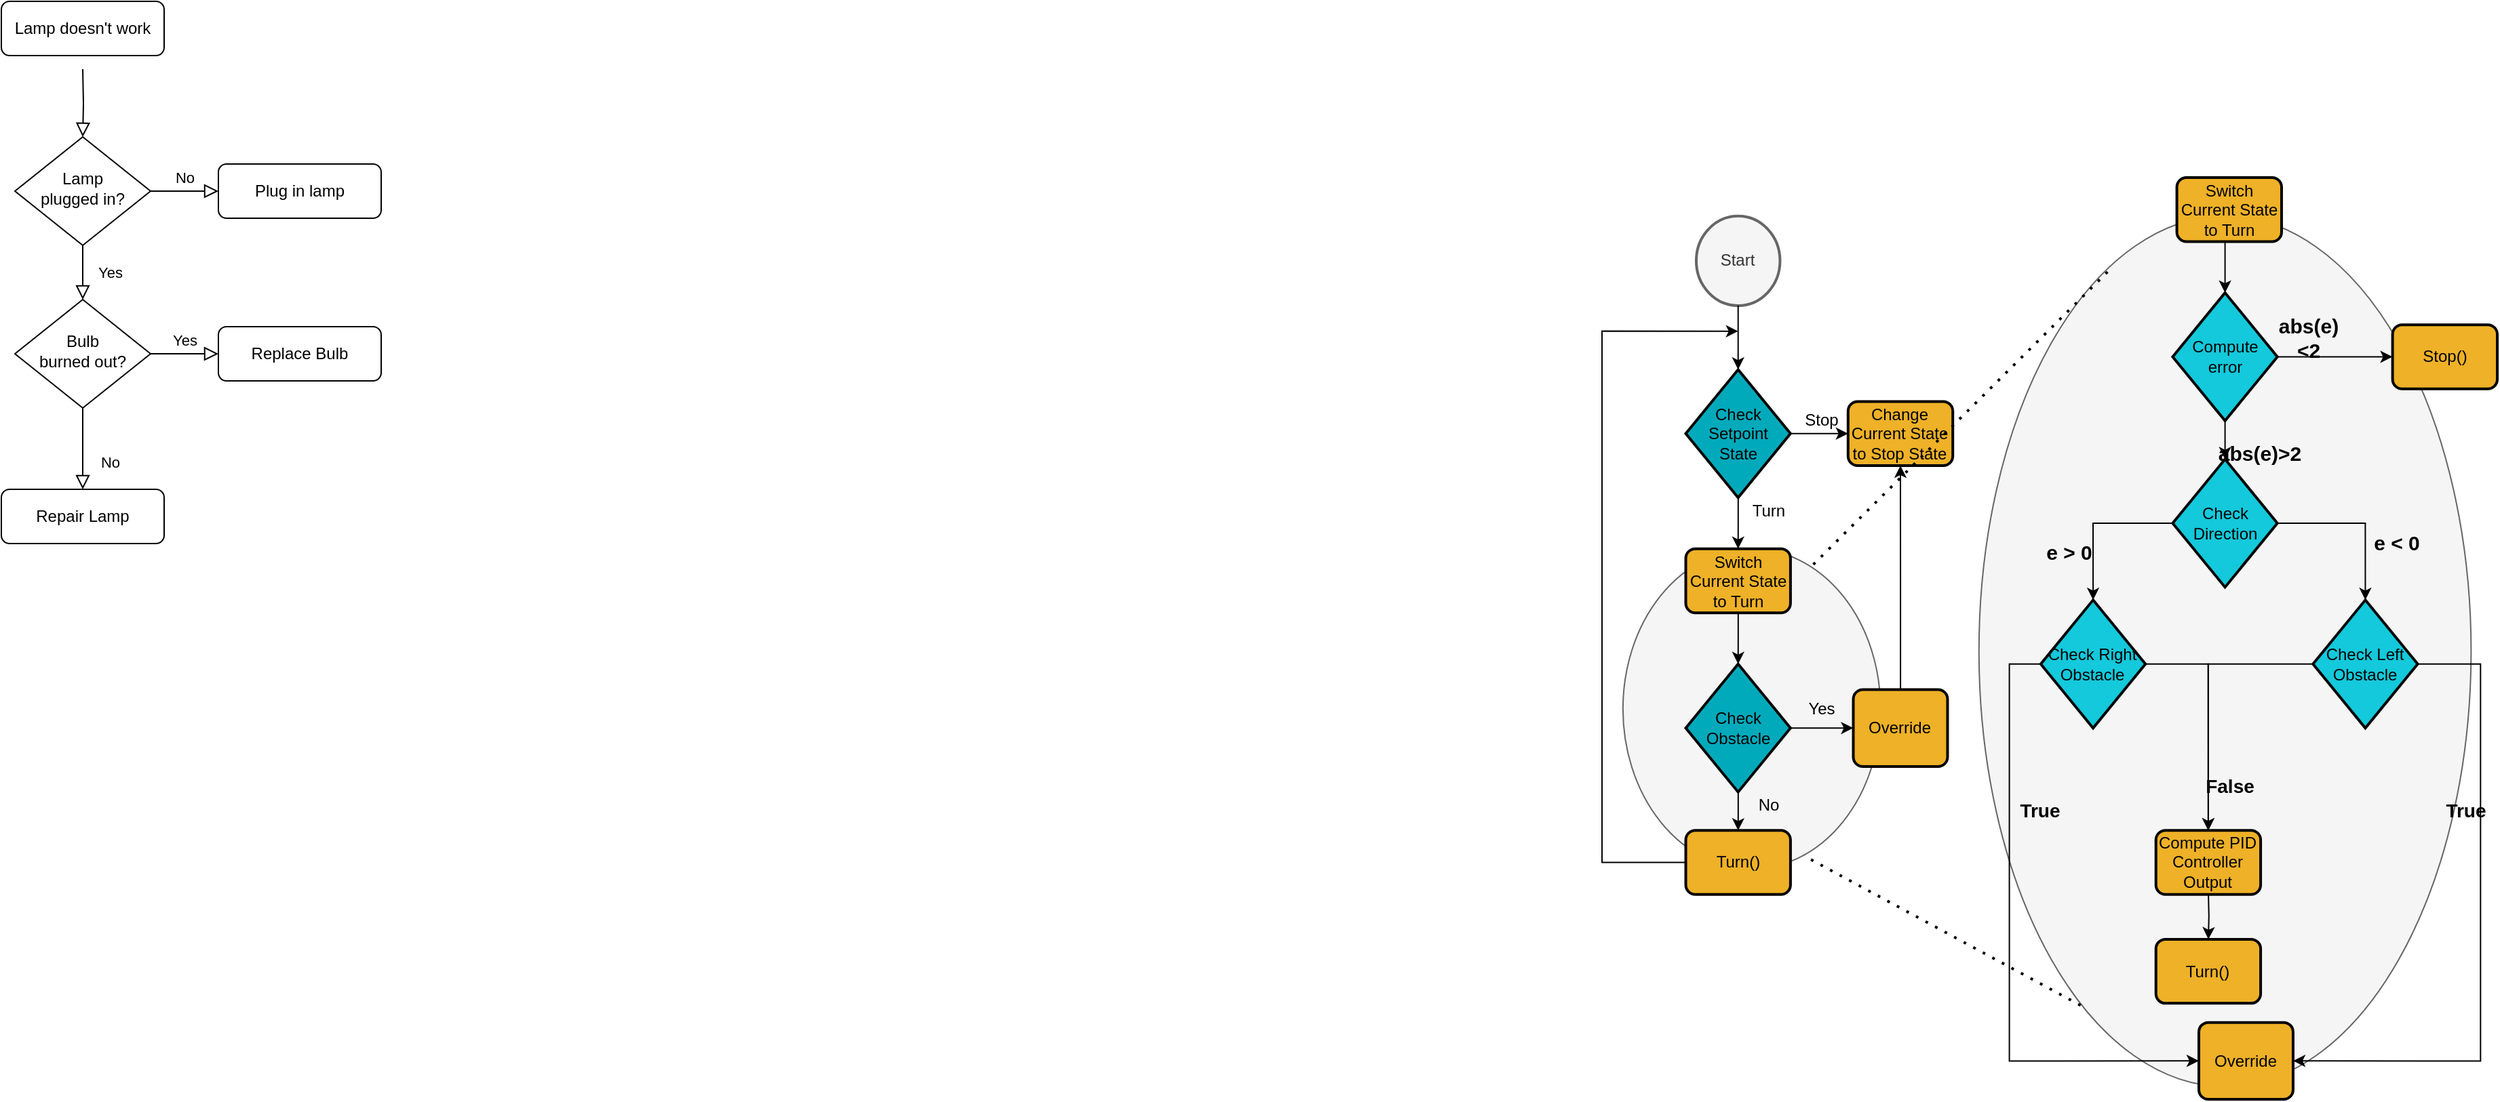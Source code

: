 <mxfile version="24.6.4" type="github">
  <diagram id="C5RBs43oDa-KdzZeNtuy" name="Page-1">
    <mxGraphModel dx="2514" dy="819" grid="1" gridSize="10" guides="1" tooltips="1" connect="1" arrows="1" fold="1" page="1" pageScale="1" pageWidth="827" pageHeight="1169" math="0" shadow="0">
      <root>
        <mxCell id="WIyWlLk6GJQsqaUBKTNV-0" />
        <mxCell id="WIyWlLk6GJQsqaUBKTNV-1" parent="WIyWlLk6GJQsqaUBKTNV-0" />
        <mxCell id="WIyWlLk6GJQsqaUBKTNV-2" value="" style="rounded=0;html=1;jettySize=auto;orthogonalLoop=1;fontSize=11;endArrow=block;endFill=0;endSize=8;strokeWidth=1;shadow=0;labelBackgroundColor=none;edgeStyle=orthogonalEdgeStyle;" parent="WIyWlLk6GJQsqaUBKTNV-1" target="WIyWlLk6GJQsqaUBKTNV-6" edge="1">
          <mxGeometry relative="1" as="geometry">
            <mxPoint x="-200" y="70.0" as="sourcePoint" />
          </mxGeometry>
        </mxCell>
        <mxCell id="WIyWlLk6GJQsqaUBKTNV-3" value="Lamp doesn&#39;t work" style="rounded=1;whiteSpace=wrap;html=1;fontSize=12;glass=0;strokeWidth=1;shadow=0;" parent="WIyWlLk6GJQsqaUBKTNV-1" vertex="1">
          <mxGeometry x="-260" y="20" width="120" height="40" as="geometry" />
        </mxCell>
        <mxCell id="WIyWlLk6GJQsqaUBKTNV-4" value="Yes" style="rounded=0;html=1;jettySize=auto;orthogonalLoop=1;fontSize=11;endArrow=block;endFill=0;endSize=8;strokeWidth=1;shadow=0;labelBackgroundColor=none;edgeStyle=orthogonalEdgeStyle;" parent="WIyWlLk6GJQsqaUBKTNV-1" source="WIyWlLk6GJQsqaUBKTNV-6" target="WIyWlLk6GJQsqaUBKTNV-10" edge="1">
          <mxGeometry y="20" relative="1" as="geometry">
            <mxPoint as="offset" />
          </mxGeometry>
        </mxCell>
        <mxCell id="WIyWlLk6GJQsqaUBKTNV-5" value="No" style="edgeStyle=orthogonalEdgeStyle;rounded=0;html=1;jettySize=auto;orthogonalLoop=1;fontSize=11;endArrow=block;endFill=0;endSize=8;strokeWidth=1;shadow=0;labelBackgroundColor=none;" parent="WIyWlLk6GJQsqaUBKTNV-1" source="WIyWlLk6GJQsqaUBKTNV-6" target="WIyWlLk6GJQsqaUBKTNV-7" edge="1">
          <mxGeometry y="10" relative="1" as="geometry">
            <mxPoint as="offset" />
          </mxGeometry>
        </mxCell>
        <mxCell id="WIyWlLk6GJQsqaUBKTNV-6" value="Lamp&lt;br&gt;plugged in?" style="rhombus;whiteSpace=wrap;html=1;shadow=0;fontFamily=Helvetica;fontSize=12;align=center;strokeWidth=1;spacing=6;spacingTop=-4;" parent="WIyWlLk6GJQsqaUBKTNV-1" vertex="1">
          <mxGeometry x="-250" y="120" width="100" height="80" as="geometry" />
        </mxCell>
        <mxCell id="WIyWlLk6GJQsqaUBKTNV-7" value="Plug in lamp" style="rounded=1;whiteSpace=wrap;html=1;fontSize=12;glass=0;strokeWidth=1;shadow=0;" parent="WIyWlLk6GJQsqaUBKTNV-1" vertex="1">
          <mxGeometry x="-100" y="140" width="120" height="40" as="geometry" />
        </mxCell>
        <mxCell id="WIyWlLk6GJQsqaUBKTNV-8" value="No" style="rounded=0;html=1;jettySize=auto;orthogonalLoop=1;fontSize=11;endArrow=block;endFill=0;endSize=8;strokeWidth=1;shadow=0;labelBackgroundColor=none;edgeStyle=orthogonalEdgeStyle;" parent="WIyWlLk6GJQsqaUBKTNV-1" source="WIyWlLk6GJQsqaUBKTNV-10" target="WIyWlLk6GJQsqaUBKTNV-11" edge="1">
          <mxGeometry x="0.333" y="20" relative="1" as="geometry">
            <mxPoint as="offset" />
          </mxGeometry>
        </mxCell>
        <mxCell id="WIyWlLk6GJQsqaUBKTNV-9" value="Yes" style="edgeStyle=orthogonalEdgeStyle;rounded=0;html=1;jettySize=auto;orthogonalLoop=1;fontSize=11;endArrow=block;endFill=0;endSize=8;strokeWidth=1;shadow=0;labelBackgroundColor=none;" parent="WIyWlLk6GJQsqaUBKTNV-1" source="WIyWlLk6GJQsqaUBKTNV-10" target="WIyWlLk6GJQsqaUBKTNV-12" edge="1">
          <mxGeometry y="10" relative="1" as="geometry">
            <mxPoint as="offset" />
          </mxGeometry>
        </mxCell>
        <mxCell id="WIyWlLk6GJQsqaUBKTNV-10" value="Bulb&lt;br&gt;burned out?" style="rhombus;whiteSpace=wrap;html=1;shadow=0;fontFamily=Helvetica;fontSize=12;align=center;strokeWidth=1;spacing=6;spacingTop=-4;" parent="WIyWlLk6GJQsqaUBKTNV-1" vertex="1">
          <mxGeometry x="-250" y="240" width="100" height="80" as="geometry" />
        </mxCell>
        <mxCell id="WIyWlLk6GJQsqaUBKTNV-11" value="Repair Lamp" style="rounded=1;whiteSpace=wrap;html=1;fontSize=12;glass=0;strokeWidth=1;shadow=0;" parent="WIyWlLk6GJQsqaUBKTNV-1" vertex="1">
          <mxGeometry x="-260" y="380" width="120" height="40" as="geometry" />
        </mxCell>
        <mxCell id="WIyWlLk6GJQsqaUBKTNV-12" value="Replace Bulb" style="rounded=1;whiteSpace=wrap;html=1;fontSize=12;glass=0;strokeWidth=1;shadow=0;" parent="WIyWlLk6GJQsqaUBKTNV-1" vertex="1">
          <mxGeometry x="-100" y="260" width="120" height="40" as="geometry" />
        </mxCell>
        <mxCell id="QeMwRIVXt9KX3GBJuxHm-9" value="" style="group" vertex="1" connectable="0" parent="WIyWlLk6GJQsqaUBKTNV-1">
          <mxGeometry x="920" y="150" width="660" height="680" as="geometry" />
        </mxCell>
        <mxCell id="QeMwRIVXt9KX3GBJuxHm-6" value="" style="ellipse;whiteSpace=wrap;html=1;fillColor=#f5f5f5;fontColor=#333333;strokeColor=#666666;" vertex="1" parent="QeMwRIVXt9KX3GBJuxHm-9">
          <mxGeometry x="277.895" y="28.333" width="362.807" height="642.222" as="geometry" />
        </mxCell>
        <mxCell id="QeMwRIVXt9KX3GBJuxHm-5" value="" style="ellipse;whiteSpace=wrap;html=1;fillColor=#f5f5f5;fontColor=#333333;strokeColor=#666666;" vertex="1" parent="QeMwRIVXt9KX3GBJuxHm-9">
          <mxGeometry x="15.439" y="273.889" width="189.895" height="236.111" as="geometry" />
        </mxCell>
        <mxCell id="4jITVnbDwjDfH4mT7TzJ-3" value="Change Current State to Stop State" style="rounded=1;whiteSpace=wrap;html=1;absoluteArcSize=1;arcSize=14;strokeWidth=2;fillColor=#eeb127;" parent="QeMwRIVXt9KX3GBJuxHm-9" vertex="1">
          <mxGeometry x="181.404" y="165.278" width="77.193" height="47.222" as="geometry" />
        </mxCell>
        <mxCell id="4jITVnbDwjDfH4mT7TzJ-4" value="Start" style="strokeWidth=2;html=1;shape=mxgraph.flowchart.start_2;whiteSpace=wrap;fillColor=#f5f5f5;strokeColor=#666666;fontColor=#333333;" parent="QeMwRIVXt9KX3GBJuxHm-9" vertex="1">
          <mxGeometry x="69.474" y="28.333" width="61.754" height="66.111" as="geometry" />
        </mxCell>
        <mxCell id="4jITVnbDwjDfH4mT7TzJ-16" style="edgeStyle=orthogonalEdgeStyle;rounded=0;orthogonalLoop=1;jettySize=auto;html=1;entryX=0;entryY=0.5;entryDx=0;entryDy=0;" parent="QeMwRIVXt9KX3GBJuxHm-9" source="4jITVnbDwjDfH4mT7TzJ-5" target="4jITVnbDwjDfH4mT7TzJ-3" edge="1">
          <mxGeometry relative="1" as="geometry" />
        </mxCell>
        <mxCell id="LLSXDayW7hjJtyxaxLPu-17" style="edgeStyle=orthogonalEdgeStyle;rounded=0;orthogonalLoop=1;jettySize=auto;html=1;entryX=0.5;entryY=0;entryDx=0;entryDy=0;" parent="QeMwRIVXt9KX3GBJuxHm-9" source="4jITVnbDwjDfH4mT7TzJ-5" target="LLSXDayW7hjJtyxaxLPu-16" edge="1">
          <mxGeometry relative="1" as="geometry" />
        </mxCell>
        <mxCell id="4jITVnbDwjDfH4mT7TzJ-5" value="Check Setpoint State" style="strokeWidth=2;html=1;shape=mxgraph.flowchart.decision;whiteSpace=wrap;fillColor=#00aabb;" parent="QeMwRIVXt9KX3GBJuxHm-9" vertex="1">
          <mxGeometry x="61.754" y="141.667" width="77.193" height="94.444" as="geometry" />
        </mxCell>
        <mxCell id="4jITVnbDwjDfH4mT7TzJ-18" style="edgeStyle=orthogonalEdgeStyle;rounded=0;orthogonalLoop=1;jettySize=auto;html=1;entryX=0.5;entryY=0;entryDx=0;entryDy=0;" parent="QeMwRIVXt9KX3GBJuxHm-9" source="4jITVnbDwjDfH4mT7TzJ-8" target="4jITVnbDwjDfH4mT7TzJ-13" edge="1">
          <mxGeometry relative="1" as="geometry" />
        </mxCell>
        <mxCell id="4jITVnbDwjDfH4mT7TzJ-20" style="edgeStyle=orthogonalEdgeStyle;rounded=0;orthogonalLoop=1;jettySize=auto;html=1;entryX=0;entryY=0.5;entryDx=0;entryDy=0;" parent="QeMwRIVXt9KX3GBJuxHm-9" source="4jITVnbDwjDfH4mT7TzJ-8" target="4jITVnbDwjDfH4mT7TzJ-14" edge="1">
          <mxGeometry relative="1" as="geometry" />
        </mxCell>
        <mxCell id="4jITVnbDwjDfH4mT7TzJ-8" value="Check Obstacle" style="strokeWidth=2;html=1;shape=mxgraph.flowchart.decision;whiteSpace=wrap;fillColor=#00aabb;" parent="QeMwRIVXt9KX3GBJuxHm-9" vertex="1">
          <mxGeometry x="61.754" y="358.889" width="77.193" height="94.444" as="geometry" />
        </mxCell>
        <mxCell id="4jITVnbDwjDfH4mT7TzJ-23" style="edgeStyle=orthogonalEdgeStyle;rounded=0;orthogonalLoop=1;jettySize=auto;html=1;" parent="QeMwRIVXt9KX3GBJuxHm-9" source="4jITVnbDwjDfH4mT7TzJ-13" edge="1">
          <mxGeometry relative="1" as="geometry">
            <mxPoint x="100.351" y="113.333" as="targetPoint" />
            <Array as="points">
              <mxPoint y="505.278" />
              <mxPoint y="113.333" />
            </Array>
          </mxGeometry>
        </mxCell>
        <mxCell id="4jITVnbDwjDfH4mT7TzJ-13" value="Turn()" style="rounded=1;whiteSpace=wrap;html=1;absoluteArcSize=1;arcSize=14;strokeWidth=2;fillColor=#eeb127;" parent="QeMwRIVXt9KX3GBJuxHm-9" vertex="1">
          <mxGeometry x="61.754" y="481.667" width="77.193" height="47.222" as="geometry" />
        </mxCell>
        <mxCell id="4jITVnbDwjDfH4mT7TzJ-21" style="edgeStyle=orthogonalEdgeStyle;rounded=0;orthogonalLoop=1;jettySize=auto;html=1;entryX=0.5;entryY=1;entryDx=0;entryDy=0;" parent="QeMwRIVXt9KX3GBJuxHm-9" source="4jITVnbDwjDfH4mT7TzJ-14" target="4jITVnbDwjDfH4mT7TzJ-3" edge="1">
          <mxGeometry relative="1" as="geometry" />
        </mxCell>
        <mxCell id="4jITVnbDwjDfH4mT7TzJ-14" value="Override" style="rounded=1;whiteSpace=wrap;html=1;absoluteArcSize=1;arcSize=14;strokeWidth=2;fillColor=#eeb127;" parent="QeMwRIVXt9KX3GBJuxHm-9" vertex="1">
          <mxGeometry x="185.263" y="377.778" width="69.474" height="56.667" as="geometry" />
        </mxCell>
        <mxCell id="4jITVnbDwjDfH4mT7TzJ-15" style="edgeStyle=orthogonalEdgeStyle;rounded=0;orthogonalLoop=1;jettySize=auto;html=1;entryX=0.5;entryY=0;entryDx=0;entryDy=0;entryPerimeter=0;" parent="QeMwRIVXt9KX3GBJuxHm-9" source="4jITVnbDwjDfH4mT7TzJ-4" target="4jITVnbDwjDfH4mT7TzJ-5" edge="1">
          <mxGeometry relative="1" as="geometry" />
        </mxCell>
        <mxCell id="4jITVnbDwjDfH4mT7TzJ-24" value="Stop" style="text;html=1;align=center;verticalAlign=middle;whiteSpace=wrap;rounded=0;" parent="QeMwRIVXt9KX3GBJuxHm-9" vertex="1">
          <mxGeometry x="138.947" y="165.278" width="46.316" height="28.333" as="geometry" />
        </mxCell>
        <mxCell id="4jITVnbDwjDfH4mT7TzJ-25" value="Yes" style="text;html=1;align=center;verticalAlign=middle;whiteSpace=wrap;rounded=0;" parent="QeMwRIVXt9KX3GBJuxHm-9" vertex="1">
          <mxGeometry x="138.947" y="377.778" width="46.316" height="28.333" as="geometry" />
        </mxCell>
        <mxCell id="4jITVnbDwjDfH4mT7TzJ-26" value="Turn" style="text;html=1;align=center;verticalAlign=middle;whiteSpace=wrap;rounded=0;" parent="QeMwRIVXt9KX3GBJuxHm-9" vertex="1">
          <mxGeometry x="100.351" y="231.389" width="46.316" height="28.333" as="geometry" />
        </mxCell>
        <mxCell id="LLSXDayW7hjJtyxaxLPu-0" value="Stop()" style="rounded=1;whiteSpace=wrap;html=1;absoluteArcSize=1;arcSize=14;strokeWidth=2;fillColor=#eeb127;" parent="QeMwRIVXt9KX3GBJuxHm-9" vertex="1">
          <mxGeometry x="582.807" y="108.611" width="77.193" height="47.222" as="geometry" />
        </mxCell>
        <mxCell id="LLSXDayW7hjJtyxaxLPu-2" style="edgeStyle=orthogonalEdgeStyle;rounded=0;orthogonalLoop=1;jettySize=auto;html=1;entryX=0;entryY=0.5;entryDx=0;entryDy=0;" parent="QeMwRIVXt9KX3GBJuxHm-9" source="LLSXDayW7hjJtyxaxLPu-3" target="LLSXDayW7hjJtyxaxLPu-0" edge="1">
          <mxGeometry relative="1" as="geometry" />
        </mxCell>
        <mxCell id="LLSXDayW7hjJtyxaxLPu-34" style="edgeStyle=orthogonalEdgeStyle;rounded=0;orthogonalLoop=1;jettySize=auto;html=1;startArrow=classic;startFill=1;endArrow=none;endFill=0;" parent="QeMwRIVXt9KX3GBJuxHm-9" source="LLSXDayW7hjJtyxaxLPu-3" edge="1">
          <mxGeometry relative="1" as="geometry">
            <mxPoint x="459.298" y="47.222" as="targetPoint" />
          </mxGeometry>
        </mxCell>
        <mxCell id="LLSXDayW7hjJtyxaxLPu-3" value="Compute error" style="strokeWidth=2;html=1;shape=mxgraph.flowchart.decision;whiteSpace=wrap;fillColor=#13C9DB;" parent="QeMwRIVXt9KX3GBJuxHm-9" vertex="1">
          <mxGeometry x="420.702" y="85" width="77.193" height="94.444" as="geometry" />
        </mxCell>
        <mxCell id="LLSXDayW7hjJtyxaxLPu-12" style="edgeStyle=orthogonalEdgeStyle;rounded=0;orthogonalLoop=1;jettySize=auto;html=1;entryX=0.5;entryY=0;entryDx=0;entryDy=0;entryPerimeter=0;" parent="QeMwRIVXt9KX3GBJuxHm-9" source="LLSXDayW7hjJtyxaxLPu-3" edge="1">
          <mxGeometry relative="1" as="geometry">
            <mxPoint x="459.298" y="207.778" as="targetPoint" />
          </mxGeometry>
        </mxCell>
        <mxCell id="LLSXDayW7hjJtyxaxLPu-13" value="&lt;font style=&quot;font-size: 15px;&quot;&gt;&lt;b&gt;abs(e)&amp;gt;2&lt;/b&gt;&lt;/font&gt;" style="text;html=1;align=center;verticalAlign=middle;whiteSpace=wrap;rounded=0;" parent="QeMwRIVXt9KX3GBJuxHm-9" vertex="1">
          <mxGeometry x="462.386" y="188.889" width="46.316" height="28.333" as="geometry" />
        </mxCell>
        <mxCell id="LLSXDayW7hjJtyxaxLPu-14" value="&lt;font style=&quot;font-size: 15px;&quot;&gt;&lt;b&gt;e &amp;gt; 0&lt;/b&gt;&lt;/font&gt;" style="text;html=1;align=center;verticalAlign=middle;whiteSpace=wrap;rounded=0;" parent="QeMwRIVXt9KX3GBJuxHm-9" vertex="1">
          <mxGeometry x="323.439" y="259.722" width="43.228" height="33.056" as="geometry" />
        </mxCell>
        <mxCell id="LLSXDayW7hjJtyxaxLPu-15" value="&lt;b&gt;&lt;font style=&quot;font-size: 15px;&quot;&gt;abs(e)&amp;lt;2&lt;/font&gt;&lt;/b&gt;" style="text;html=1;align=center;verticalAlign=middle;whiteSpace=wrap;rounded=0;" parent="QeMwRIVXt9KX3GBJuxHm-9" vertex="1">
          <mxGeometry x="497.895" y="103.889" width="46.316" height="28.333" as="geometry" />
        </mxCell>
        <mxCell id="LLSXDayW7hjJtyxaxLPu-16" value="Switch Current State to Turn" style="rounded=1;whiteSpace=wrap;html=1;absoluteArcSize=1;arcSize=14;strokeWidth=2;fillColor=#eeb127;" parent="QeMwRIVXt9KX3GBJuxHm-9" vertex="1">
          <mxGeometry x="61.754" y="273.889" width="77.193" height="47.222" as="geometry" />
        </mxCell>
        <mxCell id="LLSXDayW7hjJtyxaxLPu-18" style="edgeStyle=orthogonalEdgeStyle;rounded=0;orthogonalLoop=1;jettySize=auto;html=1;entryX=0.5;entryY=0;entryDx=0;entryDy=0;entryPerimeter=0;" parent="QeMwRIVXt9KX3GBJuxHm-9" source="LLSXDayW7hjJtyxaxLPu-16" target="4jITVnbDwjDfH4mT7TzJ-8" edge="1">
          <mxGeometry relative="1" as="geometry" />
        </mxCell>
        <mxCell id="LLSXDayW7hjJtyxaxLPu-19" value="&lt;font style=&quot;font-size: 15px;&quot;&gt;&lt;b&gt;e &amp;lt; 0&lt;/b&gt;&lt;/font&gt;" style="text;html=1;align=center;verticalAlign=middle;whiteSpace=wrap;rounded=0;" parent="QeMwRIVXt9KX3GBJuxHm-9" vertex="1">
          <mxGeometry x="562.737" y="255" width="46.316" height="28.333" as="geometry" />
        </mxCell>
        <mxCell id="LLSXDayW7hjJtyxaxLPu-65" style="edgeStyle=orthogonalEdgeStyle;rounded=0;orthogonalLoop=1;jettySize=auto;html=1;entryX=0.5;entryY=0;entryDx=0;entryDy=0;" parent="QeMwRIVXt9KX3GBJuxHm-9" source="LLSXDayW7hjJtyxaxLPu-20" target="LLSXDayW7hjJtyxaxLPu-61" edge="1">
          <mxGeometry relative="1" as="geometry" />
        </mxCell>
        <mxCell id="LLSXDayW7hjJtyxaxLPu-67" style="edgeStyle=orthogonalEdgeStyle;rounded=0;orthogonalLoop=1;jettySize=auto;html=1;entryX=0;entryY=0.5;entryDx=0;entryDy=0;" parent="QeMwRIVXt9KX3GBJuxHm-9" source="LLSXDayW7hjJtyxaxLPu-20" target="LLSXDayW7hjJtyxaxLPu-66" edge="1">
          <mxGeometry relative="1" as="geometry">
            <Array as="points">
              <mxPoint x="300.281" y="358.889" />
              <mxPoint x="300.281" y="651.667" />
            </Array>
          </mxGeometry>
        </mxCell>
        <mxCell id="LLSXDayW7hjJtyxaxLPu-20" value="Check Right Obstacle" style="strokeWidth=2;html=1;shape=mxgraph.flowchart.decision;whiteSpace=wrap;fillColor=#13C9DB;" parent="QeMwRIVXt9KX3GBJuxHm-9" vertex="1">
          <mxGeometry x="323.439" y="311.667" width="77.193" height="94.444" as="geometry" />
        </mxCell>
        <mxCell id="LLSXDayW7hjJtyxaxLPu-68" style="edgeStyle=orthogonalEdgeStyle;rounded=0;orthogonalLoop=1;jettySize=auto;html=1;entryX=1;entryY=0.5;entryDx=0;entryDy=0;" parent="QeMwRIVXt9KX3GBJuxHm-9" source="LLSXDayW7hjJtyxaxLPu-21" target="LLSXDayW7hjJtyxaxLPu-66" edge="1">
          <mxGeometry relative="1" as="geometry">
            <Array as="points">
              <mxPoint x="647.649" y="358.889" />
              <mxPoint x="647.649" y="651.667" />
            </Array>
          </mxGeometry>
        </mxCell>
        <mxCell id="QeMwRIVXt9KX3GBJuxHm-0" style="edgeStyle=orthogonalEdgeStyle;rounded=0;orthogonalLoop=1;jettySize=auto;html=1;entryX=0.5;entryY=0;entryDx=0;entryDy=0;" edge="1" parent="QeMwRIVXt9KX3GBJuxHm-9" source="LLSXDayW7hjJtyxaxLPu-21" target="LLSXDayW7hjJtyxaxLPu-61">
          <mxGeometry relative="1" as="geometry" />
        </mxCell>
        <mxCell id="LLSXDayW7hjJtyxaxLPu-21" value="Check Left Obstacle" style="strokeWidth=2;html=1;shape=mxgraph.flowchart.decision;whiteSpace=wrap;fillColor=#13C9DB;" parent="QeMwRIVXt9KX3GBJuxHm-9" vertex="1">
          <mxGeometry x="524.14" y="311.667" width="77.193" height="94.444" as="geometry" />
        </mxCell>
        <mxCell id="LLSXDayW7hjJtyxaxLPu-31" value="No" style="text;html=1;align=center;verticalAlign=middle;whiteSpace=wrap;rounded=0;" parent="QeMwRIVXt9KX3GBJuxHm-9" vertex="1">
          <mxGeometry x="100.351" y="448.611" width="46.316" height="28.333" as="geometry" />
        </mxCell>
        <mxCell id="LLSXDayW7hjJtyxaxLPu-36" value="Turn()" style="rounded=1;whiteSpace=wrap;html=1;absoluteArcSize=1;arcSize=14;strokeWidth=2;fillColor=#eeb127;" parent="QeMwRIVXt9KX3GBJuxHm-9" vertex="1">
          <mxGeometry x="408.351" y="561.944" width="77.193" height="47.222" as="geometry" />
        </mxCell>
        <mxCell id="LLSXDayW7hjJtyxaxLPu-41" value="" style="edgeStyle=orthogonalEdgeStyle;rounded=0;orthogonalLoop=1;jettySize=auto;html=1;" parent="QeMwRIVXt9KX3GBJuxHm-9" target="LLSXDayW7hjJtyxaxLPu-36" edge="1">
          <mxGeometry relative="1" as="geometry">
            <mxPoint x="446.947" y="524.167" as="sourcePoint" />
          </mxGeometry>
        </mxCell>
        <mxCell id="LLSXDayW7hjJtyxaxLPu-40" value="Check Direction" style="strokeWidth=2;html=1;shape=mxgraph.flowchart.decision;whiteSpace=wrap;fillColor=#13C9DB;" parent="QeMwRIVXt9KX3GBJuxHm-9" vertex="1">
          <mxGeometry x="420.702" y="207.778" width="77.193" height="94.444" as="geometry" />
        </mxCell>
        <mxCell id="LLSXDayW7hjJtyxaxLPu-52" value="Switch Current State to Turn" style="rounded=1;whiteSpace=wrap;html=1;absoluteArcSize=1;arcSize=14;strokeWidth=2;fillColor=#eeb127;" parent="QeMwRIVXt9KX3GBJuxHm-9" vertex="1">
          <mxGeometry x="423.789" width="77.193" height="47.222" as="geometry" />
        </mxCell>
        <mxCell id="LLSXDayW7hjJtyxaxLPu-54" style="edgeStyle=orthogonalEdgeStyle;rounded=0;orthogonalLoop=1;jettySize=auto;html=1;entryX=0.5;entryY=0;entryDx=0;entryDy=0;entryPerimeter=0;" parent="QeMwRIVXt9KX3GBJuxHm-9" source="LLSXDayW7hjJtyxaxLPu-40" target="LLSXDayW7hjJtyxaxLPu-20" edge="1">
          <mxGeometry relative="1" as="geometry" />
        </mxCell>
        <mxCell id="LLSXDayW7hjJtyxaxLPu-55" style="edgeStyle=orthogonalEdgeStyle;rounded=0;orthogonalLoop=1;jettySize=auto;html=1;entryX=0.5;entryY=0;entryDx=0;entryDy=0;entryPerimeter=0;" parent="QeMwRIVXt9KX3GBJuxHm-9" source="LLSXDayW7hjJtyxaxLPu-40" target="LLSXDayW7hjJtyxaxLPu-21" edge="1">
          <mxGeometry relative="1" as="geometry" />
        </mxCell>
        <mxCell id="LLSXDayW7hjJtyxaxLPu-61" value="Compute PID Controller Output" style="rounded=1;whiteSpace=wrap;html=1;absoluteArcSize=1;arcSize=14;strokeWidth=2;fillColor=#eeb127;" parent="QeMwRIVXt9KX3GBJuxHm-9" vertex="1">
          <mxGeometry x="408.351" y="481.667" width="77.193" height="47.222" as="geometry" />
        </mxCell>
        <mxCell id="LLSXDayW7hjJtyxaxLPu-66" value="Override" style="rounded=1;whiteSpace=wrap;html=1;absoluteArcSize=1;arcSize=14;strokeWidth=2;fillColor=#eeb127;" parent="QeMwRIVXt9KX3GBJuxHm-9" vertex="1">
          <mxGeometry x="440" y="623.333" width="69.474" height="56.667" as="geometry" />
        </mxCell>
        <mxCell id="QeMwRIVXt9KX3GBJuxHm-1" value="&lt;font size=&quot;1&quot;&gt;&lt;b style=&quot;font-size: 14px;&quot;&gt;True&lt;/b&gt;&lt;/font&gt;" style="text;html=1;align=center;verticalAlign=middle;whiteSpace=wrap;rounded=0;" vertex="1" parent="QeMwRIVXt9KX3GBJuxHm-9">
          <mxGeometry x="613.684" y="453.333" width="46.316" height="28.333" as="geometry" />
        </mxCell>
        <mxCell id="QeMwRIVXt9KX3GBJuxHm-3" value="&lt;font size=&quot;1&quot;&gt;&lt;b style=&quot;font-size: 14px;&quot;&gt;False&lt;/b&gt;&lt;/font&gt;" style="text;html=1;align=center;verticalAlign=middle;whiteSpace=wrap;rounded=0;" vertex="1" parent="QeMwRIVXt9KX3GBJuxHm-9">
          <mxGeometry x="440" y="434.444" width="46.316" height="28.333" as="geometry" />
        </mxCell>
        <mxCell id="QeMwRIVXt9KX3GBJuxHm-4" value="&lt;font size=&quot;1&quot;&gt;&lt;b style=&quot;font-size: 14px;&quot;&gt;True&lt;/b&gt;&lt;/font&gt;" style="text;html=1;align=center;verticalAlign=middle;whiteSpace=wrap;rounded=0;" vertex="1" parent="QeMwRIVXt9KX3GBJuxHm-9">
          <mxGeometry x="300.281" y="453.333" width="46.316" height="28.333" as="geometry" />
        </mxCell>
        <mxCell id="QeMwRIVXt9KX3GBJuxHm-7" value="" style="endArrow=none;dashed=1;html=1;dashPattern=1 3;strokeWidth=2;rounded=0;exitX=0.739;exitY=0.049;exitDx=0;exitDy=0;exitPerimeter=0;entryX=0.267;entryY=0.061;entryDx=0;entryDy=0;entryPerimeter=0;" edge="1" parent="QeMwRIVXt9KX3GBJuxHm-9" source="QeMwRIVXt9KX3GBJuxHm-5" target="QeMwRIVXt9KX3GBJuxHm-6">
          <mxGeometry width="50" height="50" relative="1" as="geometry">
            <mxPoint x="285.614" y="377.778" as="sourcePoint" />
            <mxPoint x="324.211" y="330.556" as="targetPoint" />
          </mxGeometry>
        </mxCell>
        <mxCell id="QeMwRIVXt9KX3GBJuxHm-8" value="" style="endArrow=none;dashed=1;html=1;dashPattern=1 3;strokeWidth=2;rounded=0;exitX=0.73;exitY=0.971;exitDx=0;exitDy=0;exitPerimeter=0;entryX=0.207;entryY=0.907;entryDx=0;entryDy=0;entryPerimeter=0;" edge="1" parent="QeMwRIVXt9KX3GBJuxHm-9" source="QeMwRIVXt9KX3GBJuxHm-5" target="QeMwRIVXt9KX3GBJuxHm-6">
          <mxGeometry width="50" height="50" relative="1" as="geometry">
            <mxPoint x="285.614" y="377.778" as="sourcePoint" />
            <mxPoint x="324.211" y="330.556" as="targetPoint" />
          </mxGeometry>
        </mxCell>
      </root>
    </mxGraphModel>
  </diagram>
</mxfile>
